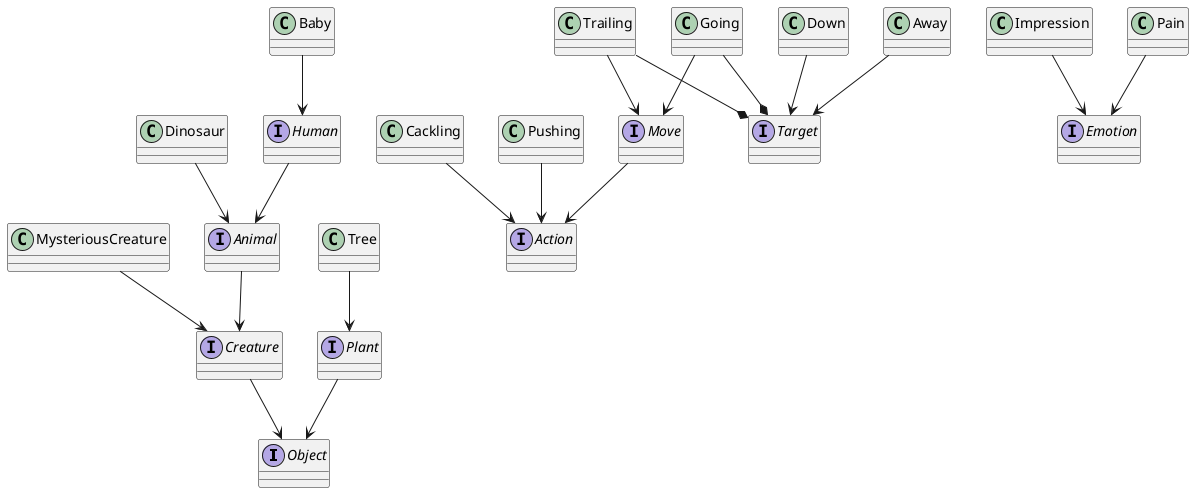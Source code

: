 @startuml Lab 1 Object Model

interface Object

Creature --> Object
interface Creature

MysteriousCreature --> Creature
class MysteriousCreature

Plant --> Object
interface Plant

Animal --> Creature
interface Animal

Tree --> Plant
class Tree

Dinosaur --> Animal
class Dinosaur

Human --> Animal
interface Human

Baby --> Human
class Baby

interface Action

Cackling --> Action
class Cackling

Pushing --> Action
class Pushing

Move --> Action
interface Move 

Trailing --> Move
Trailing --* Target
class Trailing

Going --> Move
Going --* Target
class Going

interface Target

Down --> Target
class Down

Away --> Target
class Away

interface Emotion

Impression --> Emotion
class Impression

Pain --> Emotion
class Pain



@enduml